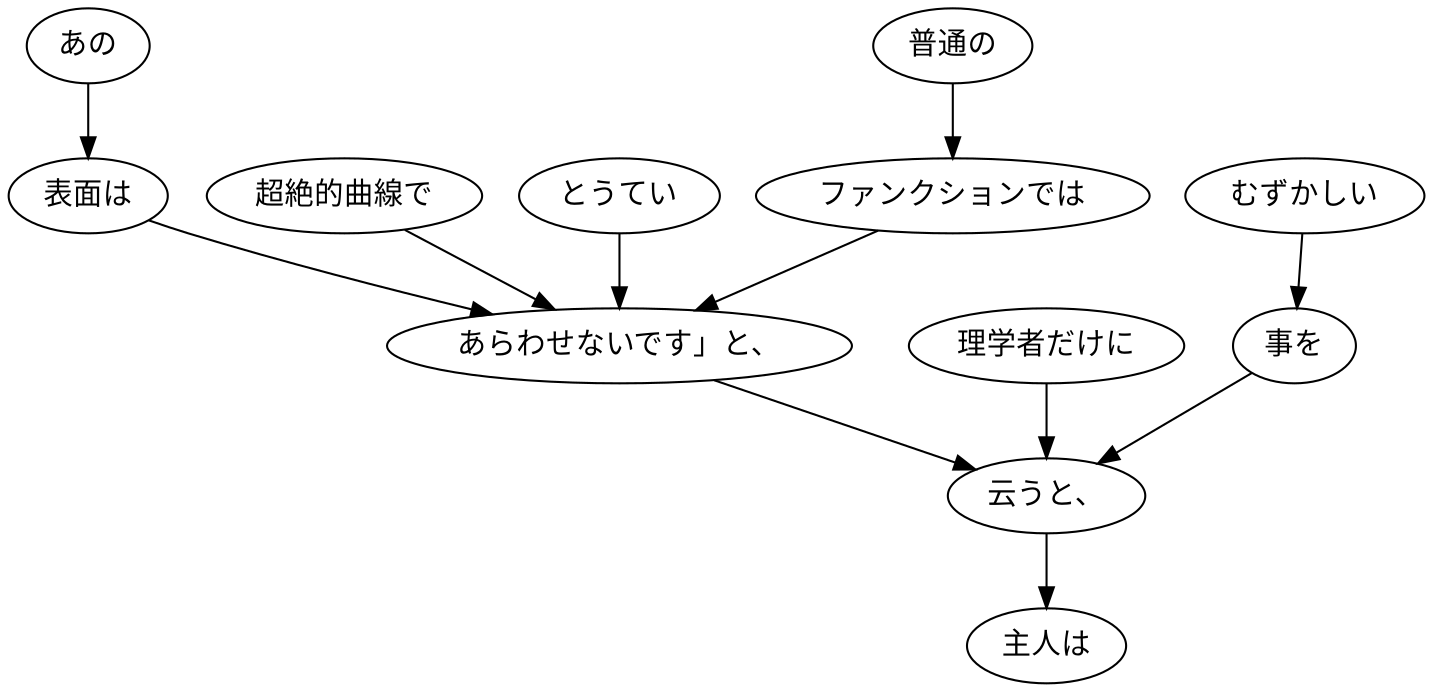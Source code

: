 digraph graph7489 {
	node0 [label="あの"];
	node1 [label="表面は"];
	node2 [label="超絶的曲線で"];
	node3 [label="とうてい"];
	node4 [label="普通の"];
	node5 [label="ファンクションでは"];
	node6 [label="あらわせないです」と、"];
	node7 [label="理学者だけに"];
	node8 [label="むずかしい"];
	node9 [label="事を"];
	node10 [label="云うと、"];
	node11 [label="主人は"];
	node0 -> node1;
	node1 -> node6;
	node2 -> node6;
	node3 -> node6;
	node4 -> node5;
	node5 -> node6;
	node6 -> node10;
	node7 -> node10;
	node8 -> node9;
	node9 -> node10;
	node10 -> node11;
}
